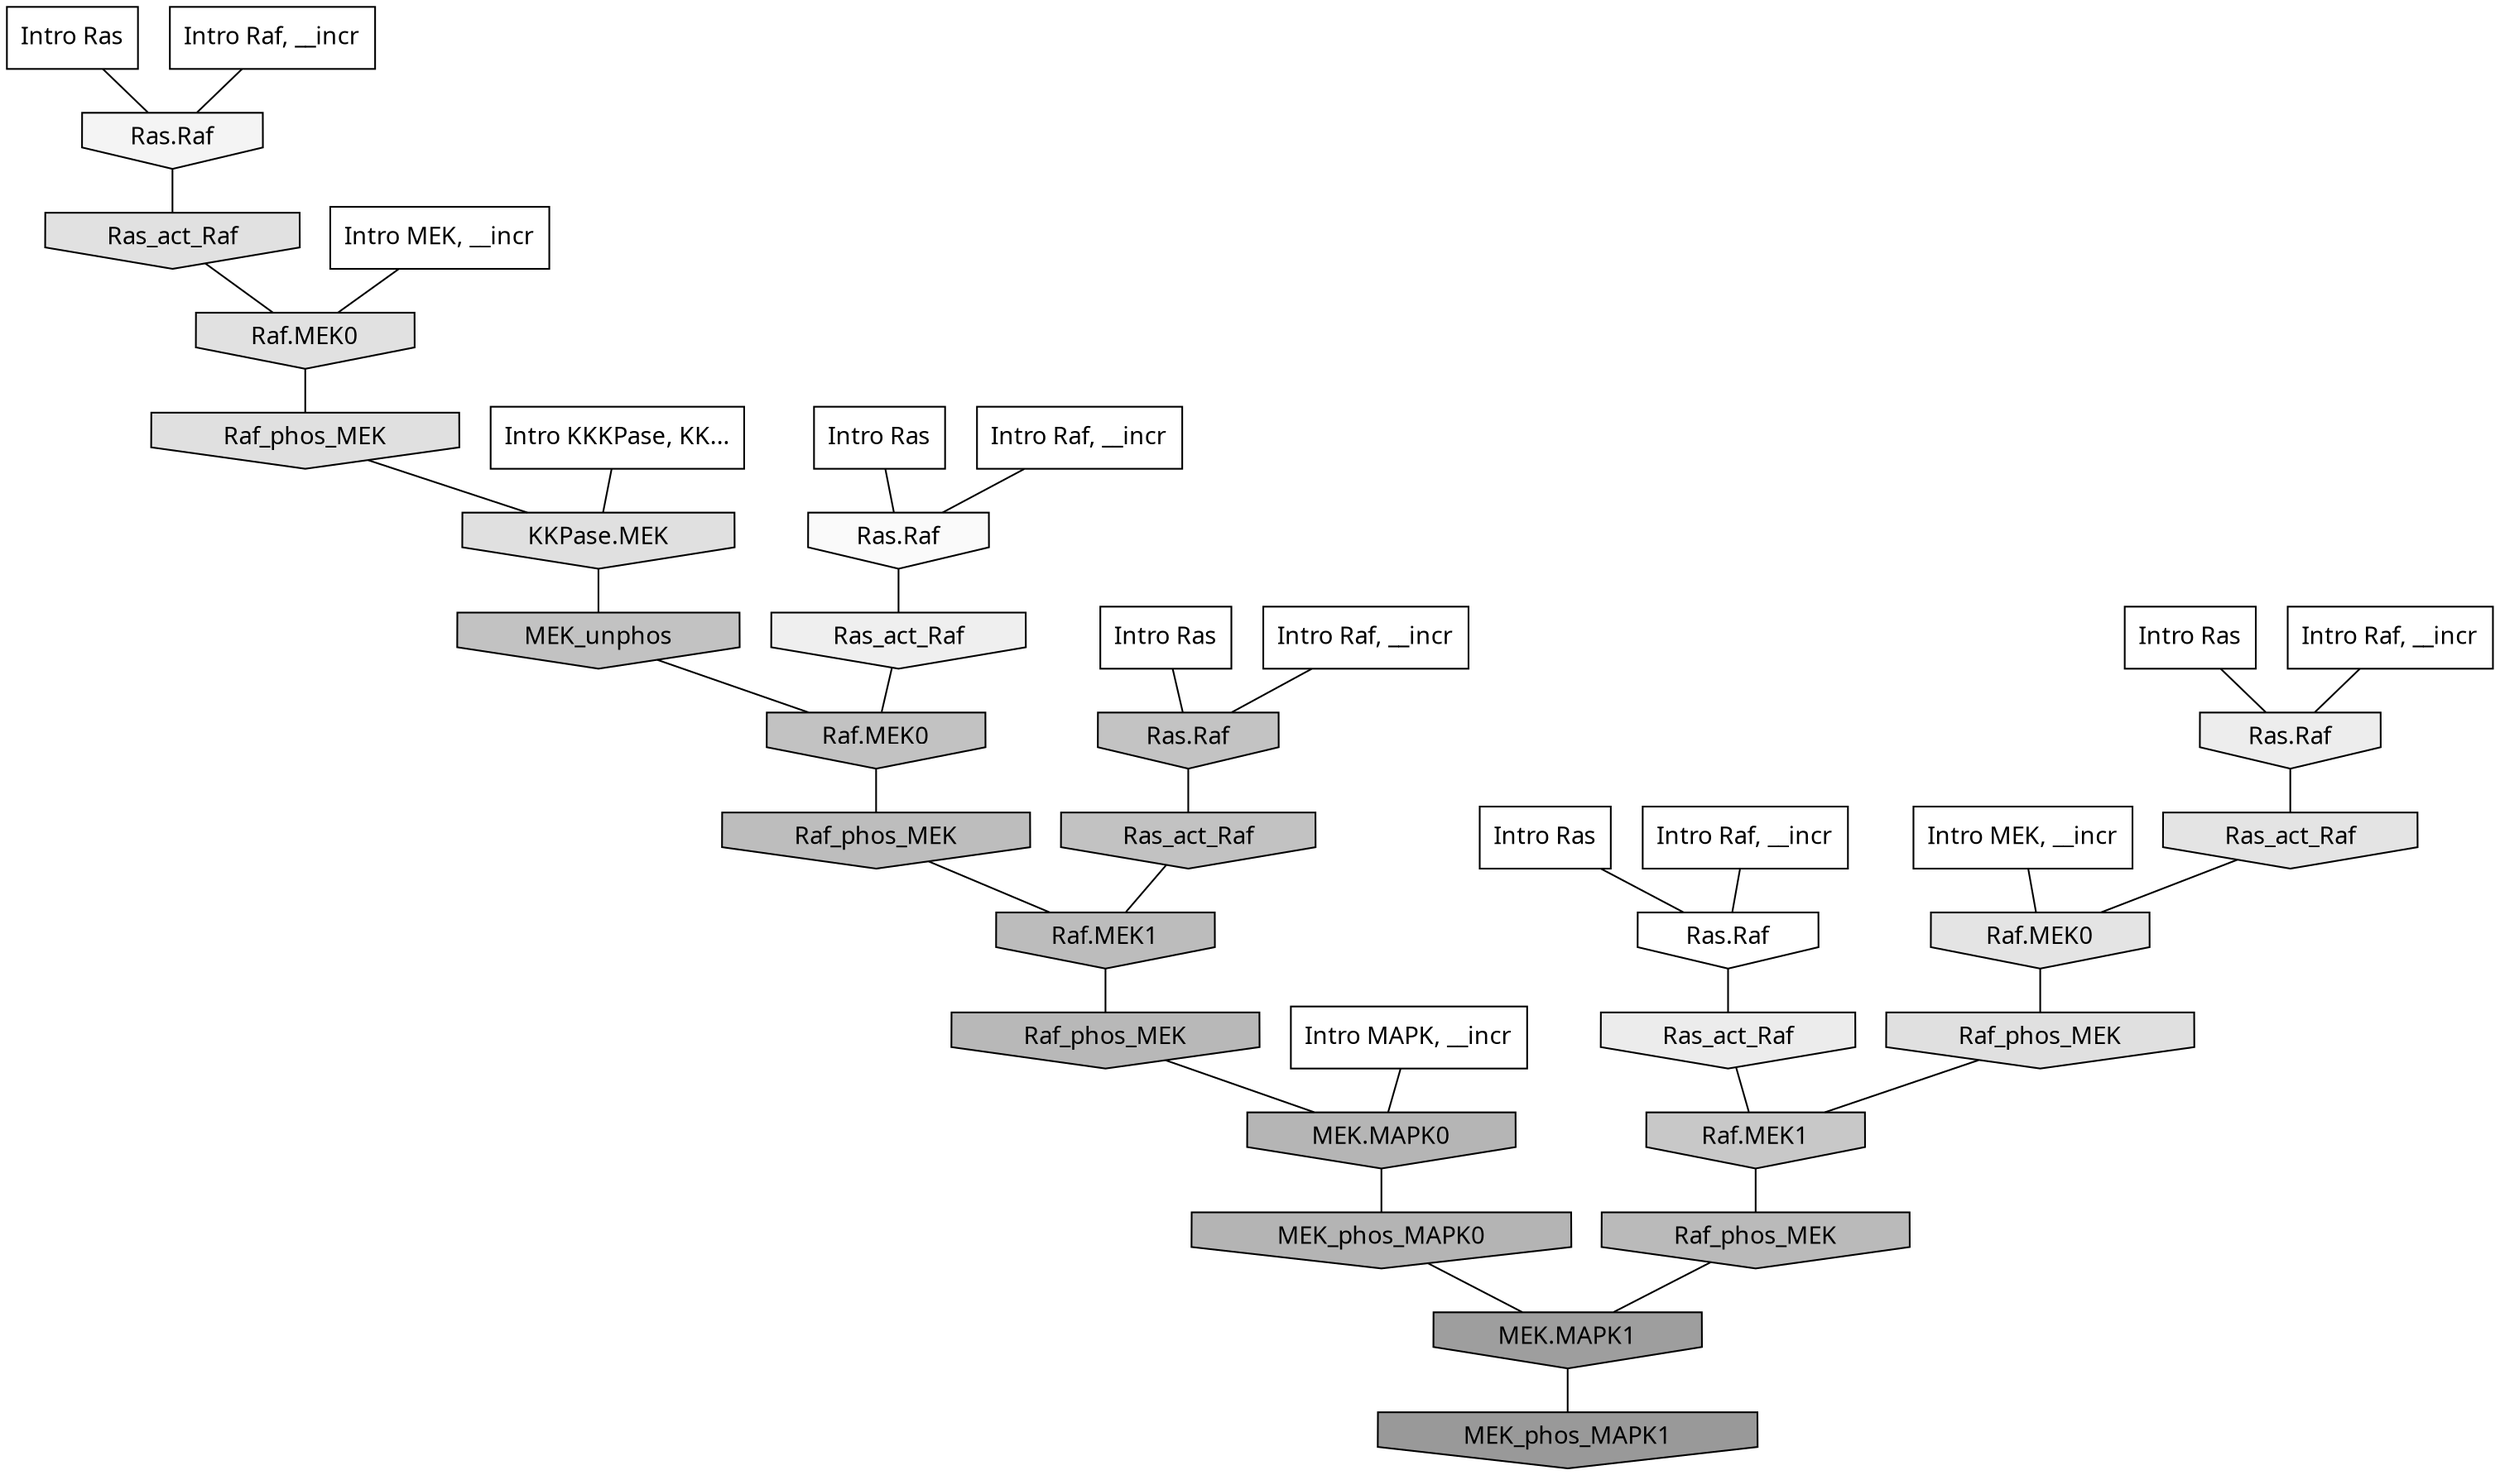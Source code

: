 digraph G{
  rankdir="TB";
  ranksep=0.30;
  node [fontname="CMU Serif"];
  edge [fontname="CMU Serif"];
  
  7 [label="Intro Ras", shape=rectangle, style=filled, fillcolor="0.000 0.000 1.000"]
  
  26 [label="Intro Ras", shape=rectangle, style=filled, fillcolor="0.000 0.000 1.000"]
  
  45 [label="Intro Ras", shape=rectangle, style=filled, fillcolor="0.000 0.000 1.000"]
  
  61 [label="Intro Ras", shape=rectangle, style=filled, fillcolor="0.000 0.000 1.000"]
  
  84 [label="Intro Ras", shape=rectangle, style=filled, fillcolor="0.000 0.000 1.000"]
  
  206 [label="Intro Raf, __incr", shape=rectangle, style=filled, fillcolor="0.000 0.000 1.000"]
  
  733 [label="Intro Raf, __incr", shape=rectangle, style=filled, fillcolor="0.000 0.000 1.000"]
  
  943 [label="Intro Raf, __incr", shape=rectangle, style=filled, fillcolor="0.000 0.000 1.000"]
  
  994 [label="Intro Raf, __incr", shape=rectangle, style=filled, fillcolor="0.000 0.000 1.000"]
  
  1059 [label="Intro Raf, __incr", shape=rectangle, style=filled, fillcolor="0.000 0.000 1.000"]
  
  1205 [label="Intro MEK, __incr", shape=rectangle, style=filled, fillcolor="0.000 0.000 1.000"]
  
  1753 [label="Intro MEK, __incr", shape=rectangle, style=filled, fillcolor="0.000 0.000 1.000"]
  
  3089 [label="Intro MAPK, __incr", shape=rectangle, style=filled, fillcolor="0.000 0.000 1.000"]
  
  3151 [label="Intro KKKPase, KK...", shape=rectangle, style=filled, fillcolor="0.000 0.000 1.000"]
  
  3208 [label="Ras.Raf", shape=invhouse, style=filled, fillcolor="0.000 0.000 1.000"]
  
  3434 [label="Ras.Raf", shape=invhouse, style=filled, fillcolor="0.000 0.000 0.978"]
  
  3616 [label="Ras.Raf", shape=invhouse, style=filled, fillcolor="0.000 0.000 0.954"]
  
  3836 [label="Ras_act_Raf", shape=invhouse, style=filled, fillcolor="0.000 0.000 0.934"]
  
  3904 [label="Ras.Raf", shape=invhouse, style=filled, fillcolor="0.000 0.000 0.929"]
  
  4020 [label="Ras_act_Raf", shape=invhouse, style=filled, fillcolor="0.000 0.000 0.923"]
  
  4444 [label="Ras_act_Raf", shape=invhouse, style=filled, fillcolor="0.000 0.000 0.892"]
  
  4446 [label="Raf.MEK0", shape=invhouse, style=filled, fillcolor="0.000 0.000 0.892"]
  
  4565 [label="Ras_act_Raf", shape=invhouse, style=filled, fillcolor="0.000 0.000 0.882"]
  
  4568 [label="Raf.MEK0", shape=invhouse, style=filled, fillcolor="0.000 0.000 0.882"]
  
  4641 [label="Raf_phos_MEK", shape=invhouse, style=filled, fillcolor="0.000 0.000 0.878"]
  
  4649 [label="KKPase.MEK", shape=invhouse, style=filled, fillcolor="0.000 0.000 0.878"]
  
  4678 [label="Raf_phos_MEK", shape=invhouse, style=filled, fillcolor="0.000 0.000 0.877"]
  
  6271 [label="Raf.MEK1", shape=invhouse, style=filled, fillcolor="0.000 0.000 0.785"]
  
  6755 [label="Ras.Raf", shape=invhouse, style=filled, fillcolor="0.000 0.000 0.765"]
  
  6846 [label="MEK_unphos", shape=invhouse, style=filled, fillcolor="0.000 0.000 0.761"]
  
  6853 [label="Raf.MEK0", shape=invhouse, style=filled, fillcolor="0.000 0.000 0.761"]
  
  6894 [label="Ras_act_Raf", shape=invhouse, style=filled, fillcolor="0.000 0.000 0.760"]
  
  7502 [label="Raf_phos_MEK", shape=invhouse, style=filled, fillcolor="0.000 0.000 0.740"]
  
  7606 [label="Raf.MEK1", shape=invhouse, style=filled, fillcolor="0.000 0.000 0.736"]
  
  7875 [label="Raf_phos_MEK", shape=invhouse, style=filled, fillcolor="0.000 0.000 0.727"]
  
  8160 [label="Raf_phos_MEK", shape=invhouse, style=filled, fillcolor="0.000 0.000 0.719"]
  
  8502 [label="MEK.MAPK0", shape=invhouse, style=filled, fillcolor="0.000 0.000 0.708"]
  
  8616 [label="MEK_phos_MAPK0", shape=invhouse, style=filled, fillcolor="0.000 0.000 0.704"]
  
  12637 [label="MEK.MAPK1", shape=invhouse, style=filled, fillcolor="0.000 0.000 0.618"]
  
  13737 [label="MEK_phos_MAPK1", shape=invhouse, style=filled, fillcolor="0.000 0.000 0.600"]
  
  
  12637 -> 13737 [dir=none, color="0.000 0.000 0.000"] 
  8616 -> 12637 [dir=none, color="0.000 0.000 0.000"] 
  8502 -> 8616 [dir=none, color="0.000 0.000 0.000"] 
  8160 -> 8502 [dir=none, color="0.000 0.000 0.000"] 
  7875 -> 12637 [dir=none, color="0.000 0.000 0.000"] 
  7606 -> 8160 [dir=none, color="0.000 0.000 0.000"] 
  7502 -> 7606 [dir=none, color="0.000 0.000 0.000"] 
  6894 -> 7606 [dir=none, color="0.000 0.000 0.000"] 
  6853 -> 7502 [dir=none, color="0.000 0.000 0.000"] 
  6846 -> 6853 [dir=none, color="0.000 0.000 0.000"] 
  6755 -> 6894 [dir=none, color="0.000 0.000 0.000"] 
  6271 -> 7875 [dir=none, color="0.000 0.000 0.000"] 
  4678 -> 6271 [dir=none, color="0.000 0.000 0.000"] 
  4649 -> 6846 [dir=none, color="0.000 0.000 0.000"] 
  4641 -> 4649 [dir=none, color="0.000 0.000 0.000"] 
  4568 -> 4641 [dir=none, color="0.000 0.000 0.000"] 
  4565 -> 4568 [dir=none, color="0.000 0.000 0.000"] 
  4446 -> 4678 [dir=none, color="0.000 0.000 0.000"] 
  4444 -> 4446 [dir=none, color="0.000 0.000 0.000"] 
  4020 -> 6271 [dir=none, color="0.000 0.000 0.000"] 
  3904 -> 4444 [dir=none, color="0.000 0.000 0.000"] 
  3836 -> 6853 [dir=none, color="0.000 0.000 0.000"] 
  3616 -> 4565 [dir=none, color="0.000 0.000 0.000"] 
  3434 -> 3836 [dir=none, color="0.000 0.000 0.000"] 
  3208 -> 4020 [dir=none, color="0.000 0.000 0.000"] 
  3151 -> 4649 [dir=none, color="0.000 0.000 0.000"] 
  3089 -> 8502 [dir=none, color="0.000 0.000 0.000"] 
  1753 -> 4568 [dir=none, color="0.000 0.000 0.000"] 
  1205 -> 4446 [dir=none, color="0.000 0.000 0.000"] 
  1059 -> 3904 [dir=none, color="0.000 0.000 0.000"] 
  994 -> 3616 [dir=none, color="0.000 0.000 0.000"] 
  943 -> 6755 [dir=none, color="0.000 0.000 0.000"] 
  733 -> 3208 [dir=none, color="0.000 0.000 0.000"] 
  206 -> 3434 [dir=none, color="0.000 0.000 0.000"] 
  84 -> 3904 [dir=none, color="0.000 0.000 0.000"] 
  61 -> 3208 [dir=none, color="0.000 0.000 0.000"] 
  45 -> 6755 [dir=none, color="0.000 0.000 0.000"] 
  26 -> 3434 [dir=none, color="0.000 0.000 0.000"] 
  7 -> 3616 [dir=none, color="0.000 0.000 0.000"] 
  
  }
